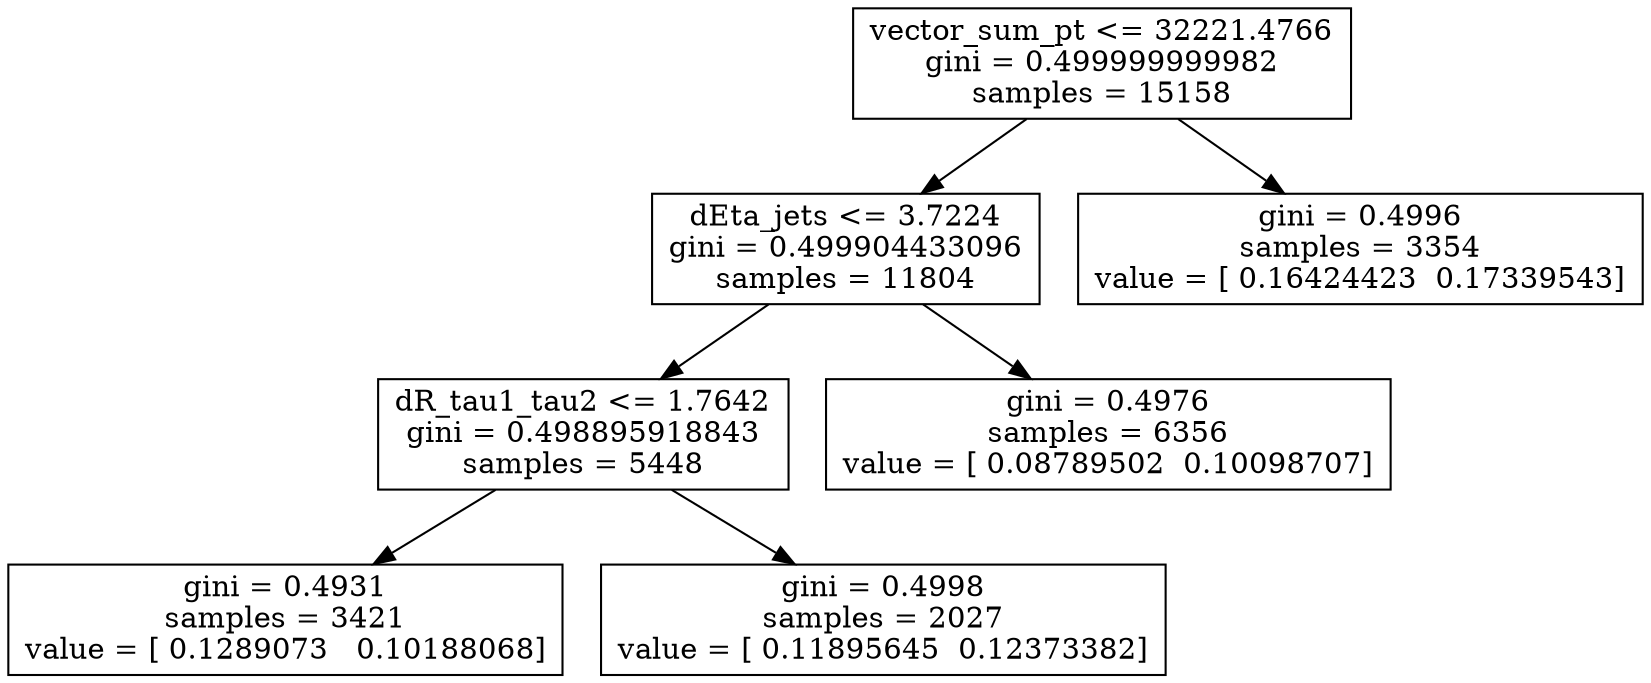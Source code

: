 digraph Tree {
0 [label="vector_sum_pt <= 32221.4766\ngini = 0.499999999982\nsamples = 15158", shape="box"] ;
1 [label="dEta_jets <= 3.7224\ngini = 0.499904433096\nsamples = 11804", shape="box"] ;
0 -> 1 ;
2 [label="dR_tau1_tau2 <= 1.7642\ngini = 0.498895918843\nsamples = 5448", shape="box"] ;
1 -> 2 ;
3 [label="gini = 0.4931\nsamples = 3421\nvalue = [ 0.1289073   0.10188068]", shape="box"] ;
2 -> 3 ;
4 [label="gini = 0.4998\nsamples = 2027\nvalue = [ 0.11895645  0.12373382]", shape="box"] ;
2 -> 4 ;
5 [label="gini = 0.4976\nsamples = 6356\nvalue = [ 0.08789502  0.10098707]", shape="box"] ;
1 -> 5 ;
6 [label="gini = 0.4996\nsamples = 3354\nvalue = [ 0.16424423  0.17339543]", shape="box"] ;
0 -> 6 ;
}